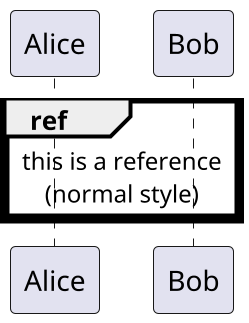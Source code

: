 {
  "sha1": "bmf9insn31u934sufsr1rhbs1x5x6n0",
  "insertion": {
    "when": "2024-05-30T20:48:22.122Z",
    "url": "https://forum.plantuml.net/14457/cropped-reference-on-sequence-diagram",
    "user": "plantuml@gmail.com"
  }
}
@startuml
scale 2
<style>
sequenceDiagram {
  reference {
    LineThickness 5
  }
}
</style>
ref over Alice, Bob : this is a reference\n(normal style)
@enduml
